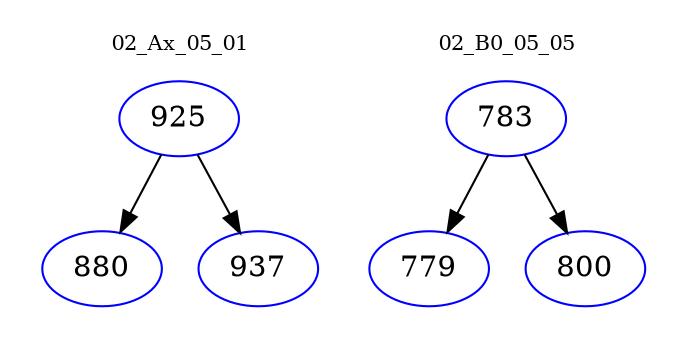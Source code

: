 digraph{
subgraph cluster_0 {
color = white
label = "02_Ax_05_01";
fontsize=10;
T0_925 [label="925", color="blue"]
T0_925 -> T0_880 [color="black"]
T0_880 [label="880", color="blue"]
T0_925 -> T0_937 [color="black"]
T0_937 [label="937", color="blue"]
}
subgraph cluster_1 {
color = white
label = "02_B0_05_05";
fontsize=10;
T1_783 [label="783", color="blue"]
T1_783 -> T1_779 [color="black"]
T1_779 [label="779", color="blue"]
T1_783 -> T1_800 [color="black"]
T1_800 [label="800", color="blue"]
}
}
